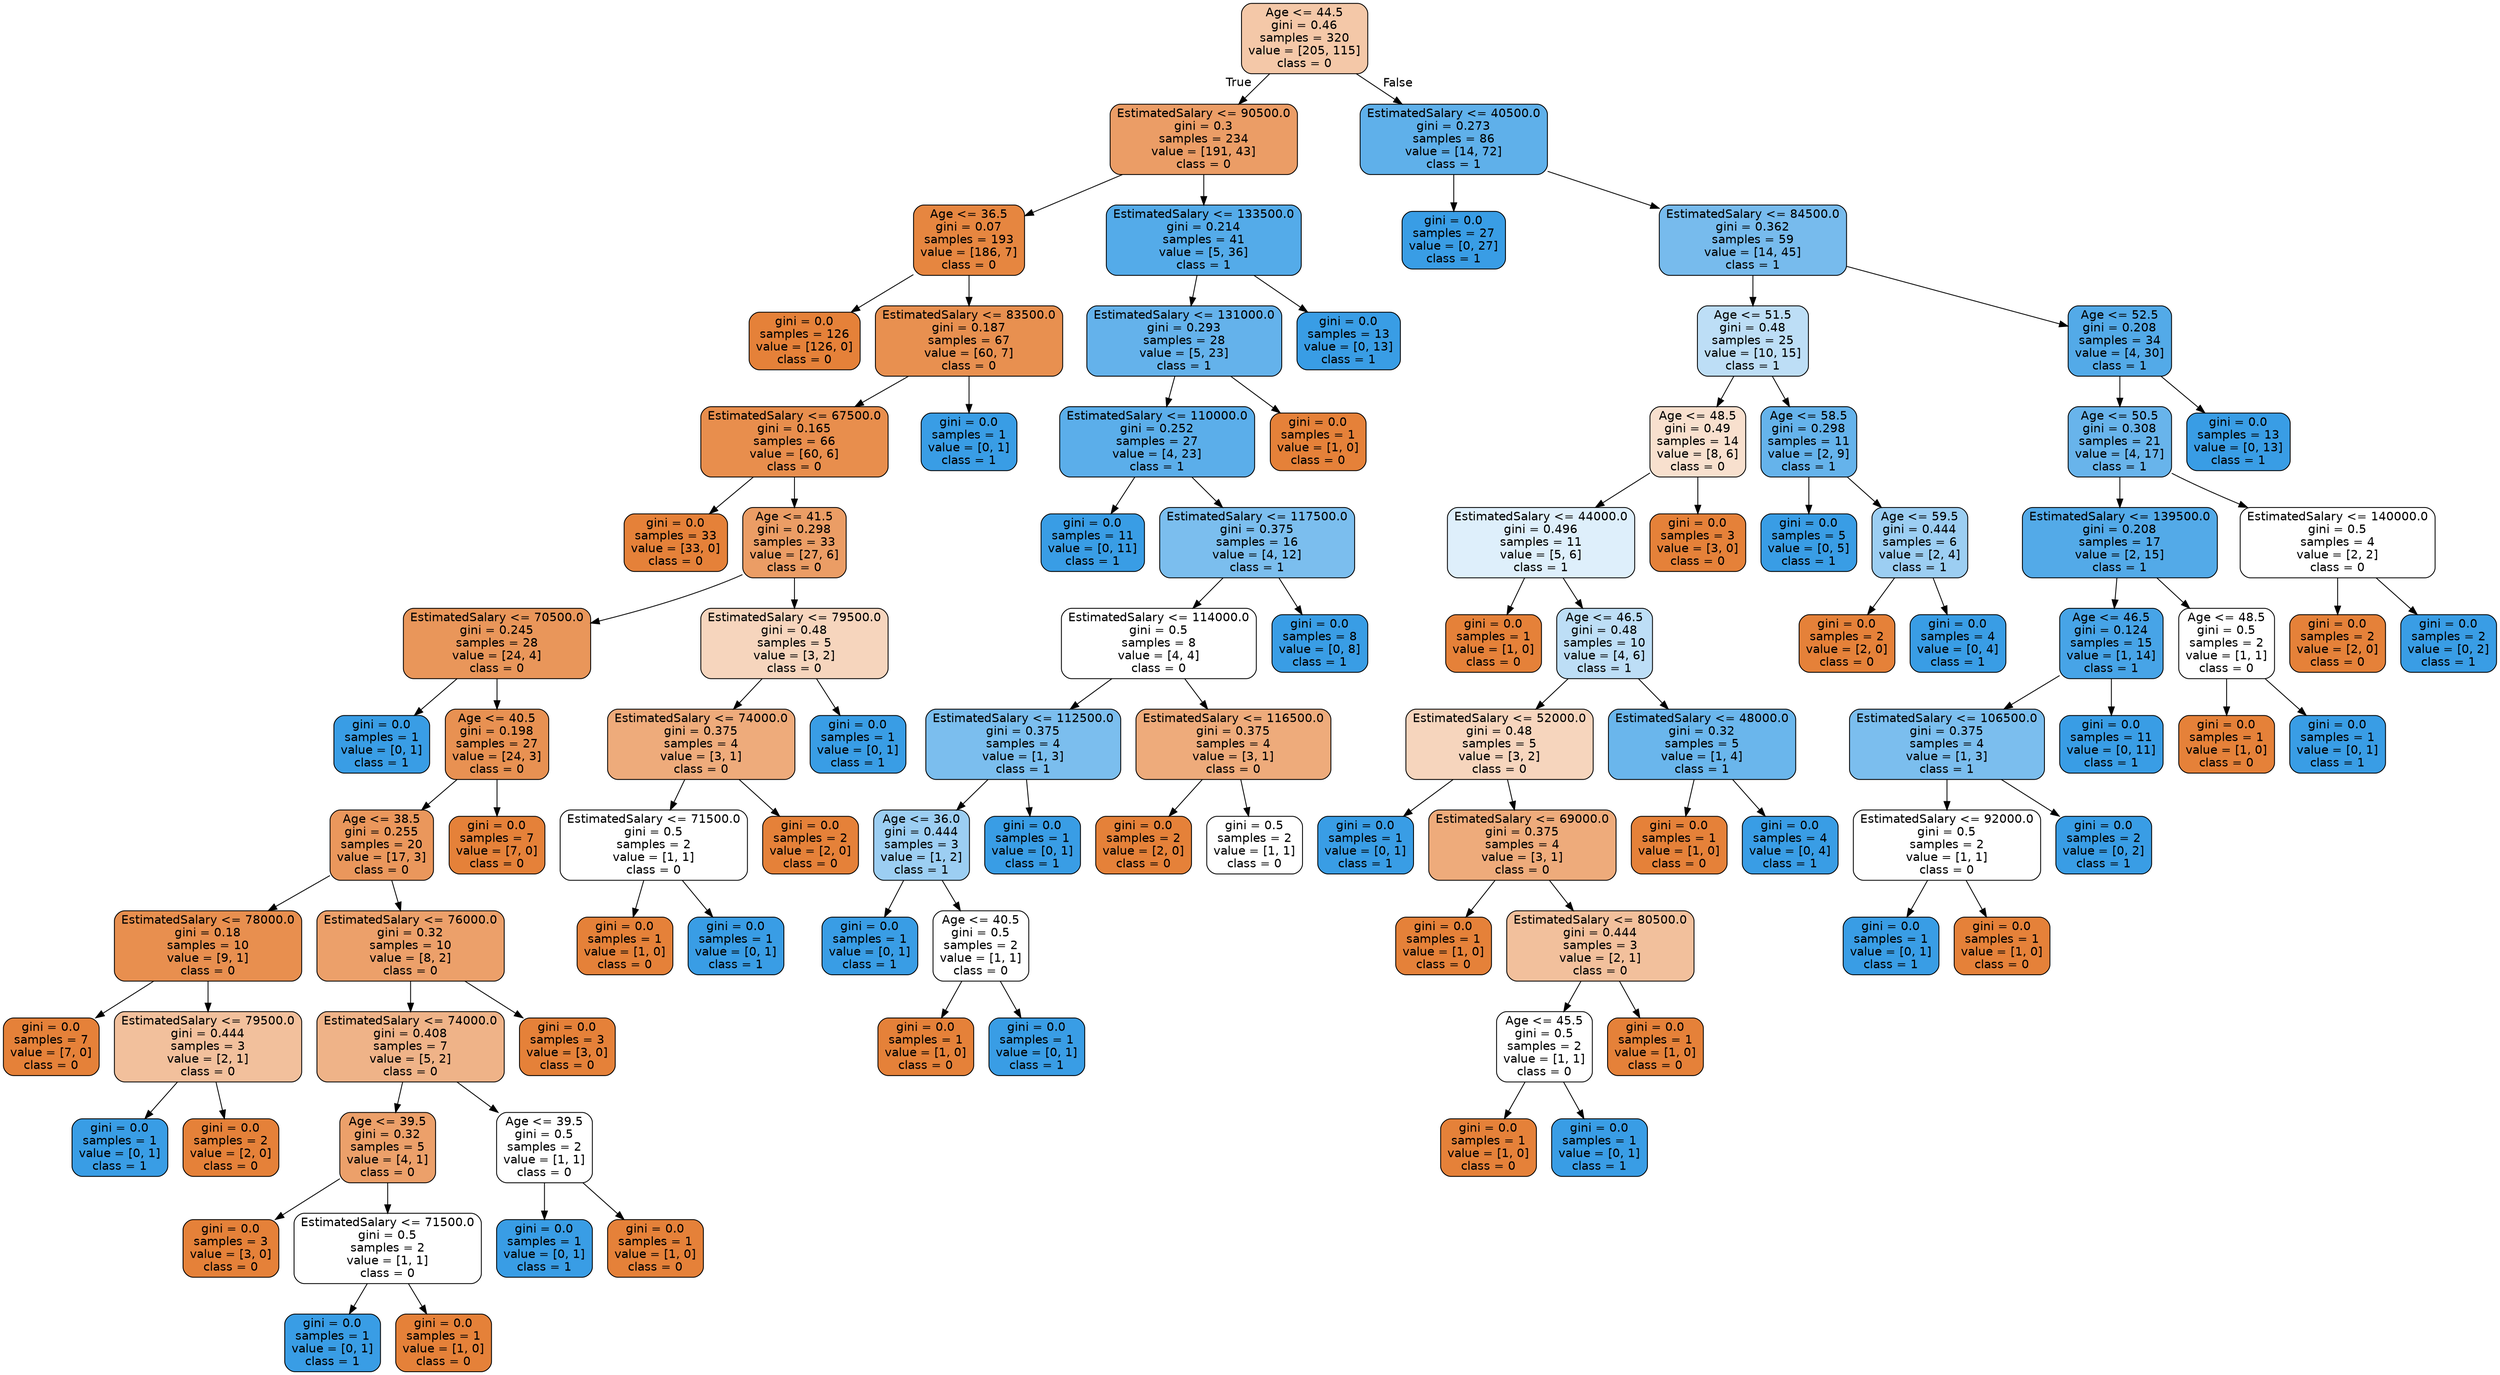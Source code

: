 digraph Tree {
node [shape=box, style="filled, rounded", color="black", fontname="helvetica"] ;
edge [fontname="helvetica"] ;
0 [label="Age <= 44.5\ngini = 0.46\nsamples = 320\nvalue = [205, 115]\nclass = 0", fillcolor="#f4c8a8"] ;
1 [label="EstimatedSalary <= 90500.0\ngini = 0.3\nsamples = 234\nvalue = [191, 43]\nclass = 0", fillcolor="#eb9d66"] ;
0 -> 1 [labeldistance=2.5, labelangle=45, headlabel="True"] ;
2 [label="Age <= 36.5\ngini = 0.07\nsamples = 193\nvalue = [186, 7]\nclass = 0", fillcolor="#e68640"] ;
1 -> 2 ;
3 [label="gini = 0.0\nsamples = 126\nvalue = [126, 0]\nclass = 0", fillcolor="#e58139"] ;
2 -> 3 ;
4 [label="EstimatedSalary <= 83500.0\ngini = 0.187\nsamples = 67\nvalue = [60, 7]\nclass = 0", fillcolor="#e89050"] ;
2 -> 4 ;
5 [label="EstimatedSalary <= 67500.0\ngini = 0.165\nsamples = 66\nvalue = [60, 6]\nclass = 0", fillcolor="#e88e4d"] ;
4 -> 5 ;
6 [label="gini = 0.0\nsamples = 33\nvalue = [33, 0]\nclass = 0", fillcolor="#e58139"] ;
5 -> 6 ;
7 [label="Age <= 41.5\ngini = 0.298\nsamples = 33\nvalue = [27, 6]\nclass = 0", fillcolor="#eb9d65"] ;
5 -> 7 ;
8 [label="EstimatedSalary <= 70500.0\ngini = 0.245\nsamples = 28\nvalue = [24, 4]\nclass = 0", fillcolor="#e9965a"] ;
7 -> 8 ;
9 [label="gini = 0.0\nsamples = 1\nvalue = [0, 1]\nclass = 1", fillcolor="#399de5"] ;
8 -> 9 ;
10 [label="Age <= 40.5\ngini = 0.198\nsamples = 27\nvalue = [24, 3]\nclass = 0", fillcolor="#e89152"] ;
8 -> 10 ;
11 [label="Age <= 38.5\ngini = 0.255\nsamples = 20\nvalue = [17, 3]\nclass = 0", fillcolor="#ea975c"] ;
10 -> 11 ;
12 [label="EstimatedSalary <= 78000.0\ngini = 0.18\nsamples = 10\nvalue = [9, 1]\nclass = 0", fillcolor="#e88f4f"] ;
11 -> 12 ;
13 [label="gini = 0.0\nsamples = 7\nvalue = [7, 0]\nclass = 0", fillcolor="#e58139"] ;
12 -> 13 ;
14 [label="EstimatedSalary <= 79500.0\ngini = 0.444\nsamples = 3\nvalue = [2, 1]\nclass = 0", fillcolor="#f2c09c"] ;
12 -> 14 ;
15 [label="gini = 0.0\nsamples = 1\nvalue = [0, 1]\nclass = 1", fillcolor="#399de5"] ;
14 -> 15 ;
16 [label="gini = 0.0\nsamples = 2\nvalue = [2, 0]\nclass = 0", fillcolor="#e58139"] ;
14 -> 16 ;
17 [label="EstimatedSalary <= 76000.0\ngini = 0.32\nsamples = 10\nvalue = [8, 2]\nclass = 0", fillcolor="#eca06a"] ;
11 -> 17 ;
18 [label="EstimatedSalary <= 74000.0\ngini = 0.408\nsamples = 7\nvalue = [5, 2]\nclass = 0", fillcolor="#efb388"] ;
17 -> 18 ;
19 [label="Age <= 39.5\ngini = 0.32\nsamples = 5\nvalue = [4, 1]\nclass = 0", fillcolor="#eca06a"] ;
18 -> 19 ;
20 [label="gini = 0.0\nsamples = 3\nvalue = [3, 0]\nclass = 0", fillcolor="#e58139"] ;
19 -> 20 ;
21 [label="EstimatedSalary <= 71500.0\ngini = 0.5\nsamples = 2\nvalue = [1, 1]\nclass = 0", fillcolor="#ffffff"] ;
19 -> 21 ;
22 [label="gini = 0.0\nsamples = 1\nvalue = [0, 1]\nclass = 1", fillcolor="#399de5"] ;
21 -> 22 ;
23 [label="gini = 0.0\nsamples = 1\nvalue = [1, 0]\nclass = 0", fillcolor="#e58139"] ;
21 -> 23 ;
24 [label="Age <= 39.5\ngini = 0.5\nsamples = 2\nvalue = [1, 1]\nclass = 0", fillcolor="#ffffff"] ;
18 -> 24 ;
25 [label="gini = 0.0\nsamples = 1\nvalue = [0, 1]\nclass = 1", fillcolor="#399de5"] ;
24 -> 25 ;
26 [label="gini = 0.0\nsamples = 1\nvalue = [1, 0]\nclass = 0", fillcolor="#e58139"] ;
24 -> 26 ;
27 [label="gini = 0.0\nsamples = 3\nvalue = [3, 0]\nclass = 0", fillcolor="#e58139"] ;
17 -> 27 ;
28 [label="gini = 0.0\nsamples = 7\nvalue = [7, 0]\nclass = 0", fillcolor="#e58139"] ;
10 -> 28 ;
29 [label="EstimatedSalary <= 79500.0\ngini = 0.48\nsamples = 5\nvalue = [3, 2]\nclass = 0", fillcolor="#f6d5bd"] ;
7 -> 29 ;
30 [label="EstimatedSalary <= 74000.0\ngini = 0.375\nsamples = 4\nvalue = [3, 1]\nclass = 0", fillcolor="#eeab7b"] ;
29 -> 30 ;
31 [label="EstimatedSalary <= 71500.0\ngini = 0.5\nsamples = 2\nvalue = [1, 1]\nclass = 0", fillcolor="#ffffff"] ;
30 -> 31 ;
32 [label="gini = 0.0\nsamples = 1\nvalue = [1, 0]\nclass = 0", fillcolor="#e58139"] ;
31 -> 32 ;
33 [label="gini = 0.0\nsamples = 1\nvalue = [0, 1]\nclass = 1", fillcolor="#399de5"] ;
31 -> 33 ;
34 [label="gini = 0.0\nsamples = 2\nvalue = [2, 0]\nclass = 0", fillcolor="#e58139"] ;
30 -> 34 ;
35 [label="gini = 0.0\nsamples = 1\nvalue = [0, 1]\nclass = 1", fillcolor="#399de5"] ;
29 -> 35 ;
36 [label="gini = 0.0\nsamples = 1\nvalue = [0, 1]\nclass = 1", fillcolor="#399de5"] ;
4 -> 36 ;
37 [label="EstimatedSalary <= 133500.0\ngini = 0.214\nsamples = 41\nvalue = [5, 36]\nclass = 1", fillcolor="#54abe9"] ;
1 -> 37 ;
38 [label="EstimatedSalary <= 131000.0\ngini = 0.293\nsamples = 28\nvalue = [5, 23]\nclass = 1", fillcolor="#64b2eb"] ;
37 -> 38 ;
39 [label="EstimatedSalary <= 110000.0\ngini = 0.252\nsamples = 27\nvalue = [4, 23]\nclass = 1", fillcolor="#5baeea"] ;
38 -> 39 ;
40 [label="gini = 0.0\nsamples = 11\nvalue = [0, 11]\nclass = 1", fillcolor="#399de5"] ;
39 -> 40 ;
41 [label="EstimatedSalary <= 117500.0\ngini = 0.375\nsamples = 16\nvalue = [4, 12]\nclass = 1", fillcolor="#7bbeee"] ;
39 -> 41 ;
42 [label="EstimatedSalary <= 114000.0\ngini = 0.5\nsamples = 8\nvalue = [4, 4]\nclass = 0", fillcolor="#ffffff"] ;
41 -> 42 ;
43 [label="EstimatedSalary <= 112500.0\ngini = 0.375\nsamples = 4\nvalue = [1, 3]\nclass = 1", fillcolor="#7bbeee"] ;
42 -> 43 ;
44 [label="Age <= 36.0\ngini = 0.444\nsamples = 3\nvalue = [1, 2]\nclass = 1", fillcolor="#9ccef2"] ;
43 -> 44 ;
45 [label="gini = 0.0\nsamples = 1\nvalue = [0, 1]\nclass = 1", fillcolor="#399de5"] ;
44 -> 45 ;
46 [label="Age <= 40.5\ngini = 0.5\nsamples = 2\nvalue = [1, 1]\nclass = 0", fillcolor="#ffffff"] ;
44 -> 46 ;
47 [label="gini = 0.0\nsamples = 1\nvalue = [1, 0]\nclass = 0", fillcolor="#e58139"] ;
46 -> 47 ;
48 [label="gini = 0.0\nsamples = 1\nvalue = [0, 1]\nclass = 1", fillcolor="#399de5"] ;
46 -> 48 ;
49 [label="gini = 0.0\nsamples = 1\nvalue = [0, 1]\nclass = 1", fillcolor="#399de5"] ;
43 -> 49 ;
50 [label="EstimatedSalary <= 116500.0\ngini = 0.375\nsamples = 4\nvalue = [3, 1]\nclass = 0", fillcolor="#eeab7b"] ;
42 -> 50 ;
51 [label="gini = 0.0\nsamples = 2\nvalue = [2, 0]\nclass = 0", fillcolor="#e58139"] ;
50 -> 51 ;
52 [label="gini = 0.5\nsamples = 2\nvalue = [1, 1]\nclass = 0", fillcolor="#ffffff"] ;
50 -> 52 ;
53 [label="gini = 0.0\nsamples = 8\nvalue = [0, 8]\nclass = 1", fillcolor="#399de5"] ;
41 -> 53 ;
54 [label="gini = 0.0\nsamples = 1\nvalue = [1, 0]\nclass = 0", fillcolor="#e58139"] ;
38 -> 54 ;
55 [label="gini = 0.0\nsamples = 13\nvalue = [0, 13]\nclass = 1", fillcolor="#399de5"] ;
37 -> 55 ;
56 [label="EstimatedSalary <= 40500.0\ngini = 0.273\nsamples = 86\nvalue = [14, 72]\nclass = 1", fillcolor="#5fb0ea"] ;
0 -> 56 [labeldistance=2.5, labelangle=-45, headlabel="False"] ;
57 [label="gini = 0.0\nsamples = 27\nvalue = [0, 27]\nclass = 1", fillcolor="#399de5"] ;
56 -> 57 ;
58 [label="EstimatedSalary <= 84500.0\ngini = 0.362\nsamples = 59\nvalue = [14, 45]\nclass = 1", fillcolor="#77bbed"] ;
56 -> 58 ;
59 [label="Age <= 51.5\ngini = 0.48\nsamples = 25\nvalue = [10, 15]\nclass = 1", fillcolor="#bddef6"] ;
58 -> 59 ;
60 [label="Age <= 48.5\ngini = 0.49\nsamples = 14\nvalue = [8, 6]\nclass = 0", fillcolor="#f8e0ce"] ;
59 -> 60 ;
61 [label="EstimatedSalary <= 44000.0\ngini = 0.496\nsamples = 11\nvalue = [5, 6]\nclass = 1", fillcolor="#deeffb"] ;
60 -> 61 ;
62 [label="gini = 0.0\nsamples = 1\nvalue = [1, 0]\nclass = 0", fillcolor="#e58139"] ;
61 -> 62 ;
63 [label="Age <= 46.5\ngini = 0.48\nsamples = 10\nvalue = [4, 6]\nclass = 1", fillcolor="#bddef6"] ;
61 -> 63 ;
64 [label="EstimatedSalary <= 52000.0\ngini = 0.48\nsamples = 5\nvalue = [3, 2]\nclass = 0", fillcolor="#f6d5bd"] ;
63 -> 64 ;
65 [label="gini = 0.0\nsamples = 1\nvalue = [0, 1]\nclass = 1", fillcolor="#399de5"] ;
64 -> 65 ;
66 [label="EstimatedSalary <= 69000.0\ngini = 0.375\nsamples = 4\nvalue = [3, 1]\nclass = 0", fillcolor="#eeab7b"] ;
64 -> 66 ;
67 [label="gini = 0.0\nsamples = 1\nvalue = [1, 0]\nclass = 0", fillcolor="#e58139"] ;
66 -> 67 ;
68 [label="EstimatedSalary <= 80500.0\ngini = 0.444\nsamples = 3\nvalue = [2, 1]\nclass = 0", fillcolor="#f2c09c"] ;
66 -> 68 ;
69 [label="Age <= 45.5\ngini = 0.5\nsamples = 2\nvalue = [1, 1]\nclass = 0", fillcolor="#ffffff"] ;
68 -> 69 ;
70 [label="gini = 0.0\nsamples = 1\nvalue = [1, 0]\nclass = 0", fillcolor="#e58139"] ;
69 -> 70 ;
71 [label="gini = 0.0\nsamples = 1\nvalue = [0, 1]\nclass = 1", fillcolor="#399de5"] ;
69 -> 71 ;
72 [label="gini = 0.0\nsamples = 1\nvalue = [1, 0]\nclass = 0", fillcolor="#e58139"] ;
68 -> 72 ;
73 [label="EstimatedSalary <= 48000.0\ngini = 0.32\nsamples = 5\nvalue = [1, 4]\nclass = 1", fillcolor="#6ab6ec"] ;
63 -> 73 ;
74 [label="gini = 0.0\nsamples = 1\nvalue = [1, 0]\nclass = 0", fillcolor="#e58139"] ;
73 -> 74 ;
75 [label="gini = 0.0\nsamples = 4\nvalue = [0, 4]\nclass = 1", fillcolor="#399de5"] ;
73 -> 75 ;
76 [label="gini = 0.0\nsamples = 3\nvalue = [3, 0]\nclass = 0", fillcolor="#e58139"] ;
60 -> 76 ;
77 [label="Age <= 58.5\ngini = 0.298\nsamples = 11\nvalue = [2, 9]\nclass = 1", fillcolor="#65b3eb"] ;
59 -> 77 ;
78 [label="gini = 0.0\nsamples = 5\nvalue = [0, 5]\nclass = 1", fillcolor="#399de5"] ;
77 -> 78 ;
79 [label="Age <= 59.5\ngini = 0.444\nsamples = 6\nvalue = [2, 4]\nclass = 1", fillcolor="#9ccef2"] ;
77 -> 79 ;
80 [label="gini = 0.0\nsamples = 2\nvalue = [2, 0]\nclass = 0", fillcolor="#e58139"] ;
79 -> 80 ;
81 [label="gini = 0.0\nsamples = 4\nvalue = [0, 4]\nclass = 1", fillcolor="#399de5"] ;
79 -> 81 ;
82 [label="Age <= 52.5\ngini = 0.208\nsamples = 34\nvalue = [4, 30]\nclass = 1", fillcolor="#53aae8"] ;
58 -> 82 ;
83 [label="Age <= 50.5\ngini = 0.308\nsamples = 21\nvalue = [4, 17]\nclass = 1", fillcolor="#68b4eb"] ;
82 -> 83 ;
84 [label="EstimatedSalary <= 139500.0\ngini = 0.208\nsamples = 17\nvalue = [2, 15]\nclass = 1", fillcolor="#53aae8"] ;
83 -> 84 ;
85 [label="Age <= 46.5\ngini = 0.124\nsamples = 15\nvalue = [1, 14]\nclass = 1", fillcolor="#47a4e7"] ;
84 -> 85 ;
86 [label="EstimatedSalary <= 106500.0\ngini = 0.375\nsamples = 4\nvalue = [1, 3]\nclass = 1", fillcolor="#7bbeee"] ;
85 -> 86 ;
87 [label="EstimatedSalary <= 92000.0\ngini = 0.5\nsamples = 2\nvalue = [1, 1]\nclass = 0", fillcolor="#ffffff"] ;
86 -> 87 ;
88 [label="gini = 0.0\nsamples = 1\nvalue = [0, 1]\nclass = 1", fillcolor="#399de5"] ;
87 -> 88 ;
89 [label="gini = 0.0\nsamples = 1\nvalue = [1, 0]\nclass = 0", fillcolor="#e58139"] ;
87 -> 89 ;
90 [label="gini = 0.0\nsamples = 2\nvalue = [0, 2]\nclass = 1", fillcolor="#399de5"] ;
86 -> 90 ;
91 [label="gini = 0.0\nsamples = 11\nvalue = [0, 11]\nclass = 1", fillcolor="#399de5"] ;
85 -> 91 ;
92 [label="Age <= 48.5\ngini = 0.5\nsamples = 2\nvalue = [1, 1]\nclass = 0", fillcolor="#ffffff"] ;
84 -> 92 ;
93 [label="gini = 0.0\nsamples = 1\nvalue = [1, 0]\nclass = 0", fillcolor="#e58139"] ;
92 -> 93 ;
94 [label="gini = 0.0\nsamples = 1\nvalue = [0, 1]\nclass = 1", fillcolor="#399de5"] ;
92 -> 94 ;
95 [label="EstimatedSalary <= 140000.0\ngini = 0.5\nsamples = 4\nvalue = [2, 2]\nclass = 0", fillcolor="#ffffff"] ;
83 -> 95 ;
96 [label="gini = 0.0\nsamples = 2\nvalue = [2, 0]\nclass = 0", fillcolor="#e58139"] ;
95 -> 96 ;
97 [label="gini = 0.0\nsamples = 2\nvalue = [0, 2]\nclass = 1", fillcolor="#399de5"] ;
95 -> 97 ;
98 [label="gini = 0.0\nsamples = 13\nvalue = [0, 13]\nclass = 1", fillcolor="#399de5"] ;
82 -> 98 ;
}